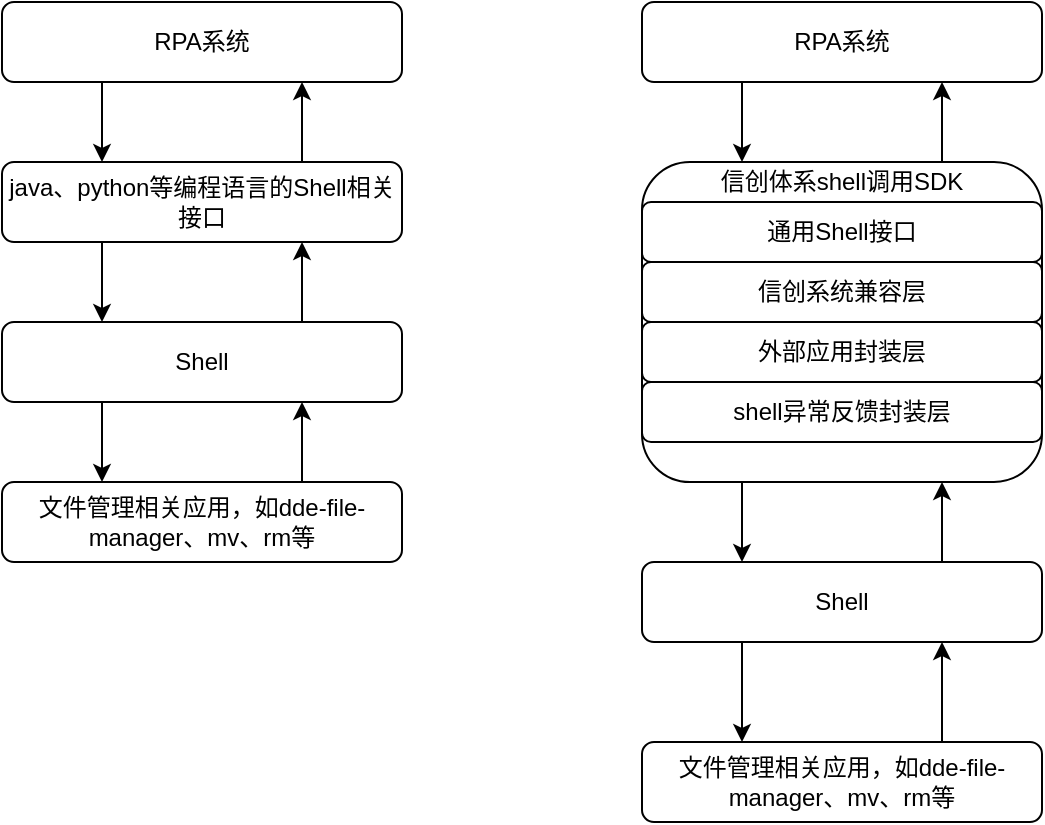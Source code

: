 <mxfile version="22.0.8" type="github">
  <diagram name="第 1 页" id="TP1V4fHeTRA3vRTPvK3x">
    <mxGraphModel dx="681" dy="418" grid="1" gridSize="10" guides="1" tooltips="1" connect="1" arrows="1" fold="1" page="1" pageScale="1" pageWidth="827" pageHeight="1169" math="0" shadow="0">
      <root>
        <mxCell id="0" />
        <mxCell id="1" parent="0" />
        <mxCell id="4PUE3C8j-RCjqCMSjhHY-5" style="edgeStyle=orthogonalEdgeStyle;rounded=0;orthogonalLoop=1;jettySize=auto;html=1;entryX=0.25;entryY=0;entryDx=0;entryDy=0;" edge="1" parent="1" source="4PUE3C8j-RCjqCMSjhHY-1" target="4PUE3C8j-RCjqCMSjhHY-2">
          <mxGeometry relative="1" as="geometry">
            <Array as="points">
              <mxPoint x="330" y="210" />
              <mxPoint x="330" y="210" />
            </Array>
          </mxGeometry>
        </mxCell>
        <mxCell id="4PUE3C8j-RCjqCMSjhHY-1" value="RPA系统" style="rounded=1;whiteSpace=wrap;html=1;" vertex="1" parent="1">
          <mxGeometry x="280" y="160" width="200" height="40" as="geometry" />
        </mxCell>
        <mxCell id="4PUE3C8j-RCjqCMSjhHY-6" style="edgeStyle=orthogonalEdgeStyle;rounded=0;orthogonalLoop=1;jettySize=auto;html=1;entryX=0.25;entryY=0;entryDx=0;entryDy=0;" edge="1" parent="1" source="4PUE3C8j-RCjqCMSjhHY-2" target="4PUE3C8j-RCjqCMSjhHY-3">
          <mxGeometry relative="1" as="geometry">
            <Array as="points">
              <mxPoint x="330" y="290" />
              <mxPoint x="330" y="290" />
            </Array>
          </mxGeometry>
        </mxCell>
        <mxCell id="4PUE3C8j-RCjqCMSjhHY-10" style="edgeStyle=orthogonalEdgeStyle;rounded=0;orthogonalLoop=1;jettySize=auto;html=1;entryX=0.75;entryY=1;entryDx=0;entryDy=0;" edge="1" parent="1" source="4PUE3C8j-RCjqCMSjhHY-2" target="4PUE3C8j-RCjqCMSjhHY-1">
          <mxGeometry relative="1" as="geometry">
            <Array as="points">
              <mxPoint x="430" y="230" />
              <mxPoint x="430" y="230" />
            </Array>
          </mxGeometry>
        </mxCell>
        <mxCell id="4PUE3C8j-RCjqCMSjhHY-2" value="java、python等编程语言的Shell相关接口" style="rounded=1;whiteSpace=wrap;html=1;" vertex="1" parent="1">
          <mxGeometry x="280" y="240" width="200" height="40" as="geometry" />
        </mxCell>
        <mxCell id="4PUE3C8j-RCjqCMSjhHY-7" style="edgeStyle=orthogonalEdgeStyle;rounded=0;orthogonalLoop=1;jettySize=auto;html=1;entryX=0.25;entryY=0;entryDx=0;entryDy=0;" edge="1" parent="1" source="4PUE3C8j-RCjqCMSjhHY-3" target="4PUE3C8j-RCjqCMSjhHY-4">
          <mxGeometry relative="1" as="geometry">
            <Array as="points">
              <mxPoint x="330" y="370" />
              <mxPoint x="330" y="370" />
            </Array>
          </mxGeometry>
        </mxCell>
        <mxCell id="4PUE3C8j-RCjqCMSjhHY-9" value="" style="edgeStyle=orthogonalEdgeStyle;rounded=0;orthogonalLoop=1;jettySize=auto;html=1;entryX=0.75;entryY=1;entryDx=0;entryDy=0;" edge="1" parent="1" source="4PUE3C8j-RCjqCMSjhHY-3" target="4PUE3C8j-RCjqCMSjhHY-2">
          <mxGeometry relative="1" as="geometry">
            <Array as="points">
              <mxPoint x="430" y="310" />
              <mxPoint x="430" y="310" />
            </Array>
            <mxPoint as="offset" />
          </mxGeometry>
        </mxCell>
        <mxCell id="4PUE3C8j-RCjqCMSjhHY-3" value="Shell" style="rounded=1;whiteSpace=wrap;html=1;" vertex="1" parent="1">
          <mxGeometry x="280" y="320" width="200" height="40" as="geometry" />
        </mxCell>
        <mxCell id="4PUE3C8j-RCjqCMSjhHY-8" style="edgeStyle=orthogonalEdgeStyle;rounded=0;orthogonalLoop=1;jettySize=auto;html=1;entryX=0.75;entryY=1;entryDx=0;entryDy=0;" edge="1" parent="1" source="4PUE3C8j-RCjqCMSjhHY-4" target="4PUE3C8j-RCjqCMSjhHY-3">
          <mxGeometry relative="1" as="geometry">
            <Array as="points">
              <mxPoint x="430" y="390" />
              <mxPoint x="430" y="390" />
            </Array>
          </mxGeometry>
        </mxCell>
        <mxCell id="4PUE3C8j-RCjqCMSjhHY-4" value="文件管理相关应用，如dde-file-manager、mv、rm等" style="rounded=1;whiteSpace=wrap;html=1;" vertex="1" parent="1">
          <mxGeometry x="280" y="400" width="200" height="40" as="geometry" />
        </mxCell>
        <mxCell id="4PUE3C8j-RCjqCMSjhHY-16" style="edgeStyle=orthogonalEdgeStyle;rounded=0;orthogonalLoop=1;jettySize=auto;html=1;entryX=0.25;entryY=0;entryDx=0;entryDy=0;" edge="1" source="4PUE3C8j-RCjqCMSjhHY-17" target="4PUE3C8j-RCjqCMSjhHY-20" parent="1">
          <mxGeometry relative="1" as="geometry">
            <Array as="points">
              <mxPoint x="650" y="210" />
              <mxPoint x="650" y="210" />
            </Array>
          </mxGeometry>
        </mxCell>
        <mxCell id="4PUE3C8j-RCjqCMSjhHY-17" value="RPA系统" style="rounded=1;whiteSpace=wrap;html=1;" vertex="1" parent="1">
          <mxGeometry x="600" y="160" width="200" height="40" as="geometry" />
        </mxCell>
        <mxCell id="4PUE3C8j-RCjqCMSjhHY-18" style="edgeStyle=orthogonalEdgeStyle;rounded=0;orthogonalLoop=1;jettySize=auto;html=1;entryX=0.25;entryY=0;entryDx=0;entryDy=0;" edge="1" source="4PUE3C8j-RCjqCMSjhHY-20" target="4PUE3C8j-RCjqCMSjhHY-23" parent="1">
          <mxGeometry relative="1" as="geometry">
            <Array as="points">
              <mxPoint x="650" y="290" />
              <mxPoint x="650" y="290" />
            </Array>
          </mxGeometry>
        </mxCell>
        <mxCell id="4PUE3C8j-RCjqCMSjhHY-19" style="edgeStyle=orthogonalEdgeStyle;rounded=0;orthogonalLoop=1;jettySize=auto;html=1;entryX=0.75;entryY=1;entryDx=0;entryDy=0;" edge="1" source="4PUE3C8j-RCjqCMSjhHY-20" target="4PUE3C8j-RCjqCMSjhHY-17" parent="1">
          <mxGeometry relative="1" as="geometry">
            <Array as="points">
              <mxPoint x="750" y="230" />
              <mxPoint x="750" y="230" />
            </Array>
          </mxGeometry>
        </mxCell>
        <mxCell id="4PUE3C8j-RCjqCMSjhHY-20" value="" style="rounded=1;whiteSpace=wrap;html=1;" vertex="1" parent="1">
          <mxGeometry x="600" y="240" width="200" height="160" as="geometry" />
        </mxCell>
        <mxCell id="4PUE3C8j-RCjqCMSjhHY-21" style="edgeStyle=orthogonalEdgeStyle;rounded=0;orthogonalLoop=1;jettySize=auto;html=1;entryX=0.25;entryY=0;entryDx=0;entryDy=0;" edge="1" source="4PUE3C8j-RCjqCMSjhHY-23" target="4PUE3C8j-RCjqCMSjhHY-25" parent="1">
          <mxGeometry relative="1" as="geometry">
            <Array as="points">
              <mxPoint x="650" y="510" />
              <mxPoint x="650" y="510" />
            </Array>
          </mxGeometry>
        </mxCell>
        <mxCell id="4PUE3C8j-RCjqCMSjhHY-32" style="edgeStyle=orthogonalEdgeStyle;rounded=0;orthogonalLoop=1;jettySize=auto;html=1;entryX=0.75;entryY=1;entryDx=0;entryDy=0;" edge="1" parent="1" source="4PUE3C8j-RCjqCMSjhHY-23" target="4PUE3C8j-RCjqCMSjhHY-20">
          <mxGeometry relative="1" as="geometry">
            <Array as="points">
              <mxPoint x="750" y="430" />
              <mxPoint x="750" y="430" />
            </Array>
          </mxGeometry>
        </mxCell>
        <mxCell id="4PUE3C8j-RCjqCMSjhHY-23" value="Shell" style="rounded=1;whiteSpace=wrap;html=1;" vertex="1" parent="1">
          <mxGeometry x="600" y="440" width="200" height="40" as="geometry" />
        </mxCell>
        <mxCell id="4PUE3C8j-RCjqCMSjhHY-24" style="edgeStyle=orthogonalEdgeStyle;rounded=0;orthogonalLoop=1;jettySize=auto;html=1;entryX=0.75;entryY=1;entryDx=0;entryDy=0;" edge="1" source="4PUE3C8j-RCjqCMSjhHY-25" target="4PUE3C8j-RCjqCMSjhHY-23" parent="1">
          <mxGeometry relative="1" as="geometry">
            <Array as="points">
              <mxPoint x="750" y="530" />
              <mxPoint x="750" y="530" />
            </Array>
          </mxGeometry>
        </mxCell>
        <mxCell id="4PUE3C8j-RCjqCMSjhHY-25" value="文件管理相关应用，如dde-file-manager、mv、rm等" style="rounded=1;whiteSpace=wrap;html=1;" vertex="1" parent="1">
          <mxGeometry x="600" y="530" width="200" height="40" as="geometry" />
        </mxCell>
        <mxCell id="4PUE3C8j-RCjqCMSjhHY-26" value="通用Shell接口" style="rounded=1;whiteSpace=wrap;html=1;" vertex="1" parent="1">
          <mxGeometry x="600" y="260" width="200" height="30" as="geometry" />
        </mxCell>
        <mxCell id="4PUE3C8j-RCjqCMSjhHY-29" value="信创系统兼容层" style="rounded=1;whiteSpace=wrap;html=1;" vertex="1" parent="1">
          <mxGeometry x="600" y="290" width="200" height="30" as="geometry" />
        </mxCell>
        <mxCell id="4PUE3C8j-RCjqCMSjhHY-30" value="shell异常反馈封装层" style="rounded=1;whiteSpace=wrap;html=1;" vertex="1" parent="1">
          <mxGeometry x="600" y="350" width="200" height="30" as="geometry" />
        </mxCell>
        <mxCell id="4PUE3C8j-RCjqCMSjhHY-31" value="外部应用封装层" style="rounded=1;whiteSpace=wrap;html=1;" vertex="1" parent="1">
          <mxGeometry x="600" y="320" width="200" height="30" as="geometry" />
        </mxCell>
        <mxCell id="4PUE3C8j-RCjqCMSjhHY-33" value="信创体系shell调用SDK" style="text;html=1;strokeColor=none;fillColor=none;align=center;verticalAlign=middle;whiteSpace=wrap;rounded=0;" vertex="1" parent="1">
          <mxGeometry x="630" y="240" width="140" height="20" as="geometry" />
        </mxCell>
      </root>
    </mxGraphModel>
  </diagram>
</mxfile>
